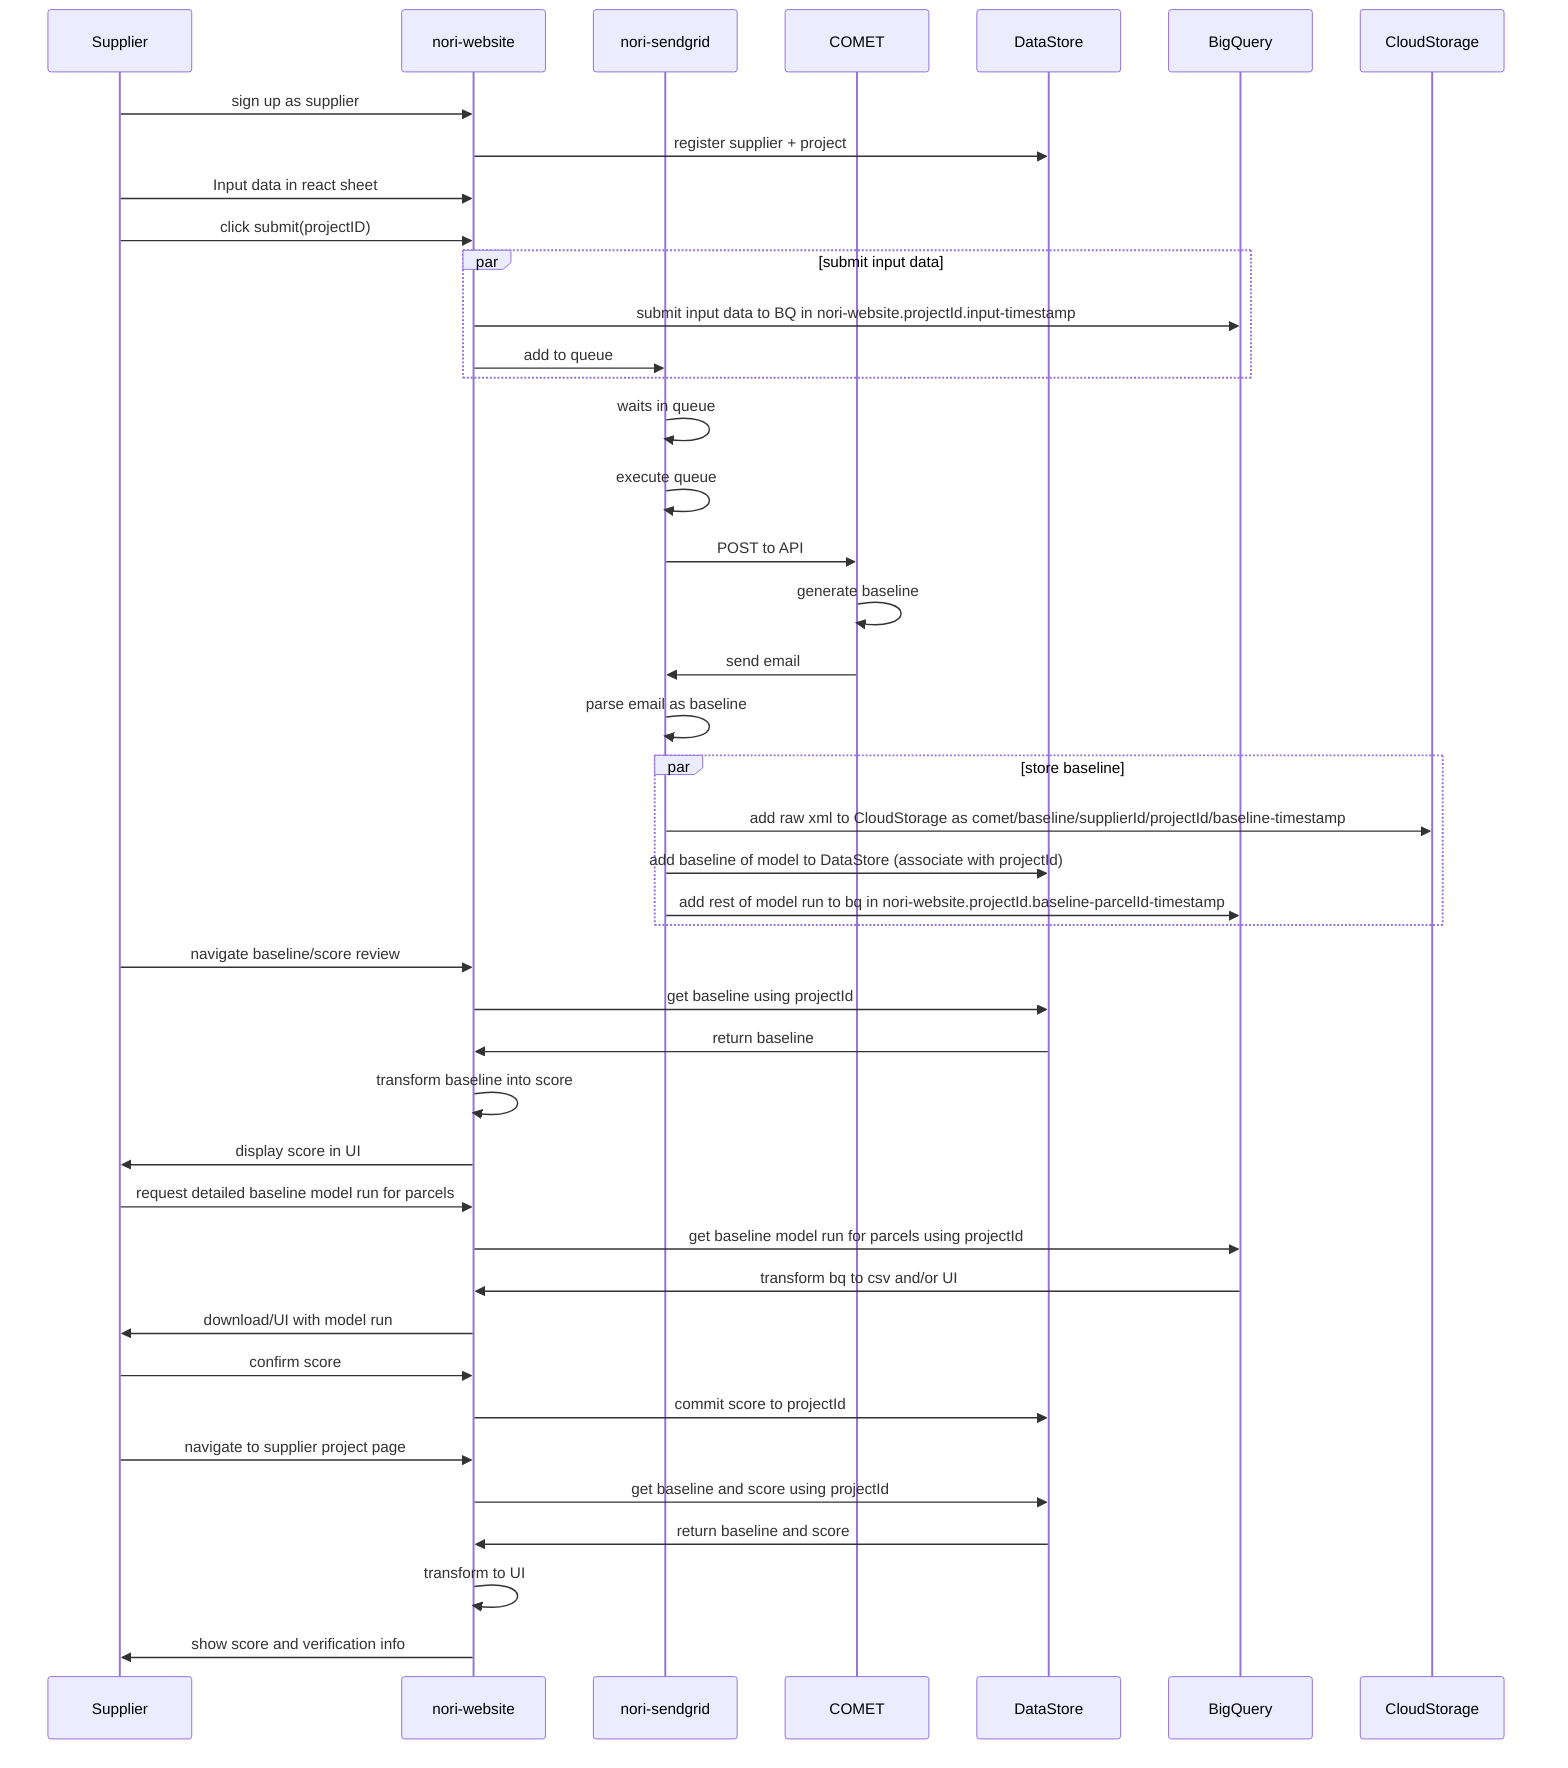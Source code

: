 sequenceDiagram

    Participant s as Supplier
    Participant n as nori-website
    Participant ns as nori-sendgrid
    Participant c as COMET
    Participant ds as DataStore
    Participant bq as BigQuery
    Participant gcs as CloudStorage

    # supplier registration
    s->>n: sign up as supplier
    n->>ds: register supplier + project

    # input project data
    s->>n: Input data in react sheet

    # submit project data to various sources
    s->>n: click submit(projectID)
    par submit input data
      n->>bq: submit input data to BQ in nori-website.projectId.input-timestamp
      n->>ns: add to queue
    end
    # COMET queue process
    ns->>ns: waits in queue
    ns->>ns: execute queue
    ns->>c: POST to API
    c->>c: generate baseline
    c->>ns: send email
    ns->>ns: parse email as baseline
    par store baseline
      ns->>gcs: add raw xml to CloudStorage as comet/baseline/supplierId/projectId/baseline-timestamp
      ns->>ds: add baseline of model to DataStore (associate with projectId)
      ns->>bq: add rest of model run to bq in nori-website.projectId.baseline-parcelId-timestamp
    end

    # supplier baseline and score review
    s->>n: navigate baseline/score review
    n->>ds: get baseline using projectId
    ds->>n: return baseline
    n->>n: transform baseline into score
    n->>s:display score in UI

    # optional supplier detailed score and baseline information
    s->>n: request detailed baseline model run for parcels
    n->>bq: get baseline model run for parcels using projectId
    bq->>n: transform bq to csv and/or UI
    n->>s: download/UI with model run

    # supplier score confirmation
    s->>n: confirm score
    n->>ds: commit score to projectId

    # supplier project page
    s->>n: navigate to supplier project page
    n->>ds: get baseline and score using projectId
    ds->>n: return baseline and score
    n->>n: transform to UI
    n->>s:show score and verification info